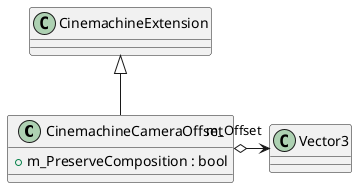 @startuml
class CinemachineCameraOffset {
    + m_PreserveComposition : bool
}
CinemachineExtension <|-- CinemachineCameraOffset
CinemachineCameraOffset o-> "m_Offset" Vector3
@enduml
